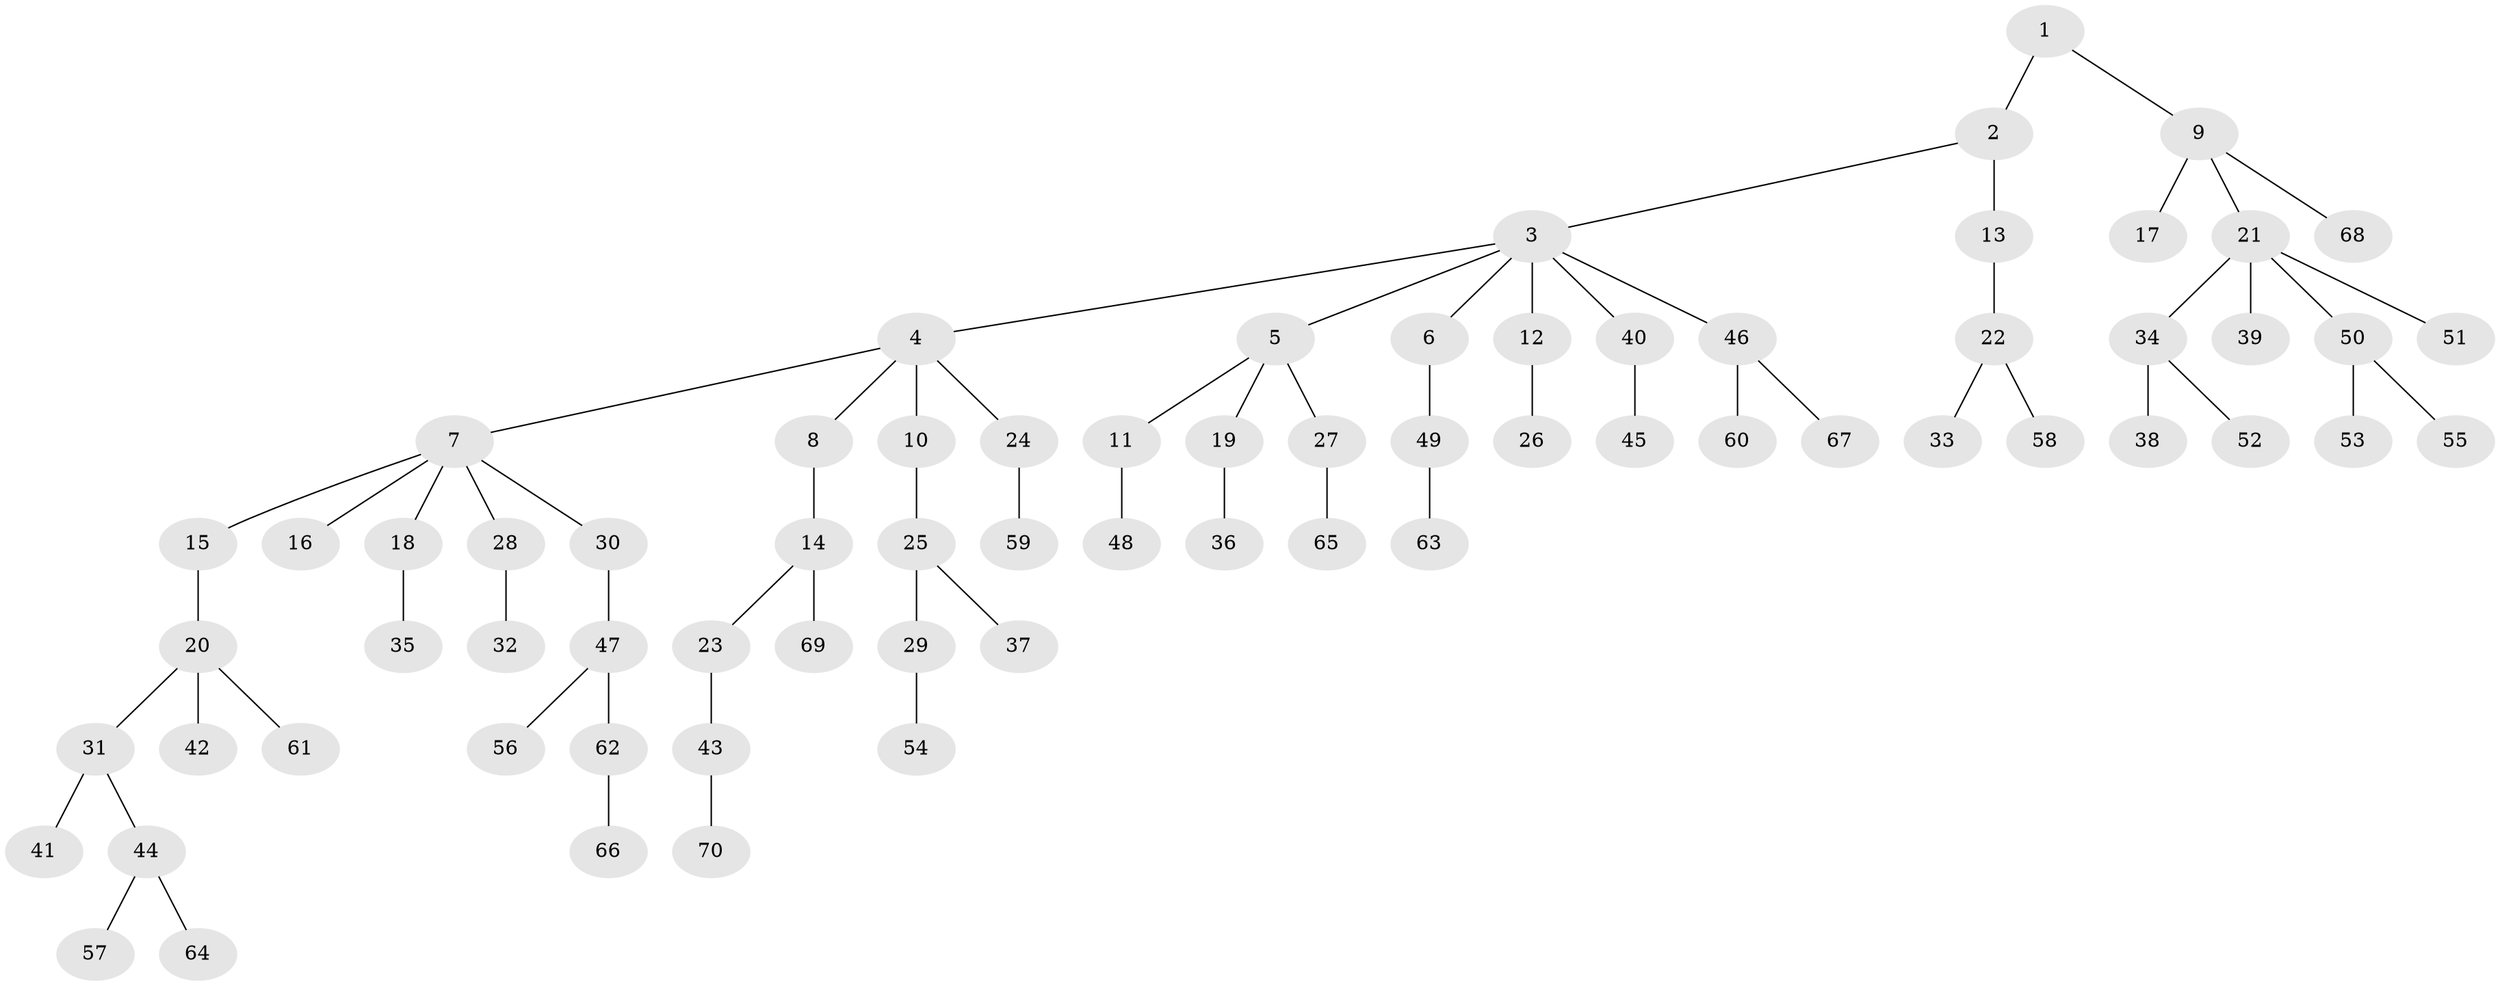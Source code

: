 // coarse degree distribution, {2: 0.4090909090909091, 3: 0.045454545454545456, 7: 0.022727272727272728, 5: 0.045454545454545456, 4: 0.045454545454545456, 1: 0.4318181818181818}
// Generated by graph-tools (version 1.1) at 2025/51/03/04/25 22:51:44]
// undirected, 70 vertices, 69 edges
graph export_dot {
  node [color=gray90,style=filled];
  1;
  2;
  3;
  4;
  5;
  6;
  7;
  8;
  9;
  10;
  11;
  12;
  13;
  14;
  15;
  16;
  17;
  18;
  19;
  20;
  21;
  22;
  23;
  24;
  25;
  26;
  27;
  28;
  29;
  30;
  31;
  32;
  33;
  34;
  35;
  36;
  37;
  38;
  39;
  40;
  41;
  42;
  43;
  44;
  45;
  46;
  47;
  48;
  49;
  50;
  51;
  52;
  53;
  54;
  55;
  56;
  57;
  58;
  59;
  60;
  61;
  62;
  63;
  64;
  65;
  66;
  67;
  68;
  69;
  70;
  1 -- 2;
  1 -- 9;
  2 -- 3;
  2 -- 13;
  3 -- 4;
  3 -- 5;
  3 -- 6;
  3 -- 12;
  3 -- 40;
  3 -- 46;
  4 -- 7;
  4 -- 8;
  4 -- 10;
  4 -- 24;
  5 -- 11;
  5 -- 19;
  5 -- 27;
  6 -- 49;
  7 -- 15;
  7 -- 16;
  7 -- 18;
  7 -- 28;
  7 -- 30;
  8 -- 14;
  9 -- 17;
  9 -- 21;
  9 -- 68;
  10 -- 25;
  11 -- 48;
  12 -- 26;
  13 -- 22;
  14 -- 23;
  14 -- 69;
  15 -- 20;
  18 -- 35;
  19 -- 36;
  20 -- 31;
  20 -- 42;
  20 -- 61;
  21 -- 34;
  21 -- 39;
  21 -- 50;
  21 -- 51;
  22 -- 33;
  22 -- 58;
  23 -- 43;
  24 -- 59;
  25 -- 29;
  25 -- 37;
  27 -- 65;
  28 -- 32;
  29 -- 54;
  30 -- 47;
  31 -- 41;
  31 -- 44;
  34 -- 38;
  34 -- 52;
  40 -- 45;
  43 -- 70;
  44 -- 57;
  44 -- 64;
  46 -- 60;
  46 -- 67;
  47 -- 56;
  47 -- 62;
  49 -- 63;
  50 -- 53;
  50 -- 55;
  62 -- 66;
}
